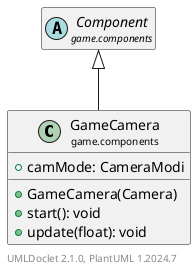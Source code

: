 @startuml
    set namespaceSeparator none
    hide empty fields
    hide empty methods

    class "<size:14>GameCamera\n<size:10>game.components" as game.components.GameCamera [[GameCamera.html]] {
        +camMode: CameraModi
        +GameCamera(Camera)
        +start(): void
        +update(float): void
    }

    abstract class "<size:14>Component\n<size:10>game.components" as game.components.Component [[Component.html]]

    game.components.Component <|-- game.components.GameCamera

    center footer UMLDoclet 2.1.0, PlantUML %version()
@enduml
